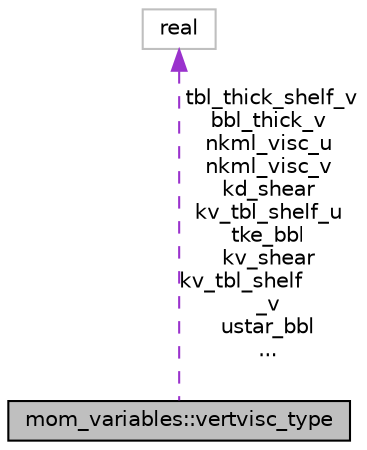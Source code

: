 digraph "mom_variables::vertvisc_type"
{
 // INTERACTIVE_SVG=YES
 // LATEX_PDF_SIZE
  edge [fontname="Helvetica",fontsize="10",labelfontname="Helvetica",labelfontsize="10"];
  node [fontname="Helvetica",fontsize="10",shape=record];
  Node1 [label="mom_variables::vertvisc_type",height=0.2,width=0.4,color="black", fillcolor="grey75", style="filled", fontcolor="black",tooltip="Vertical viscosities, drag coefficients, and related fields."];
  Node2 -> Node1 [dir="back",color="darkorchid3",fontsize="10",style="dashed",label=" tbl_thick_shelf_v\nbbl_thick_v\nnkml_visc_u\nnkml_visc_v\nkd_shear\nkv_tbl_shelf_u\ntke_bbl\nkv_shear\nkv_tbl_shelf\l_v\nustar_bbl\n..." ,fontname="Helvetica"];
  Node2 [label="real",height=0.2,width=0.4,color="grey75", fillcolor="white", style="filled",tooltip=" "];
}
